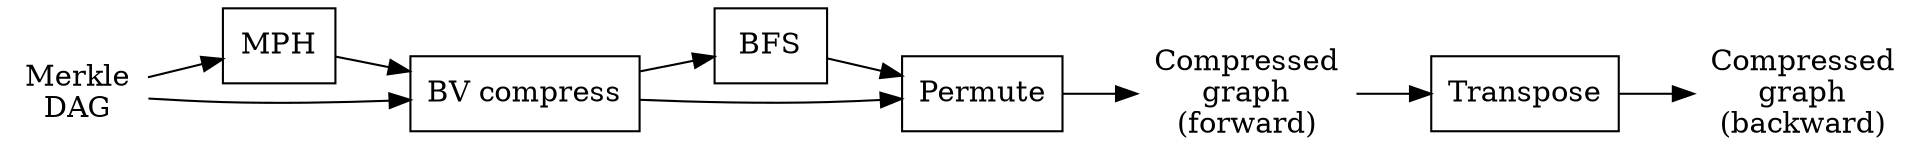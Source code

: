 digraph "Compression steps" {
    // Horizontal graph
    rankdir=LR;

    mph [label="MPH", shape=box];

    bv_compress [label="BV compress", shape=box];

    bfs [label="BFS", shape=box];

    permute [label="Permute", shape=box];
    comp_fwd [label="Compressed\ngraph\n(forward)", shape=none];
    comp_bwd [label="Compressed\ngraph\n(backward)", shape=none];

    transpose [label="Transpose", shape=box];

    merkle_dag [label="Merkle\nDAG", shape=none];

    merkle_dag -> mph;
    merkle_dag -> bv_compress;
    mph -> bv_compress;
    bv_compress -> bfs;
    bv_compress -> permute;
    bfs -> permute;
    permute -> comp_fwd;
    comp_fwd -> transpose;
    transpose -> comp_bwd;
}
